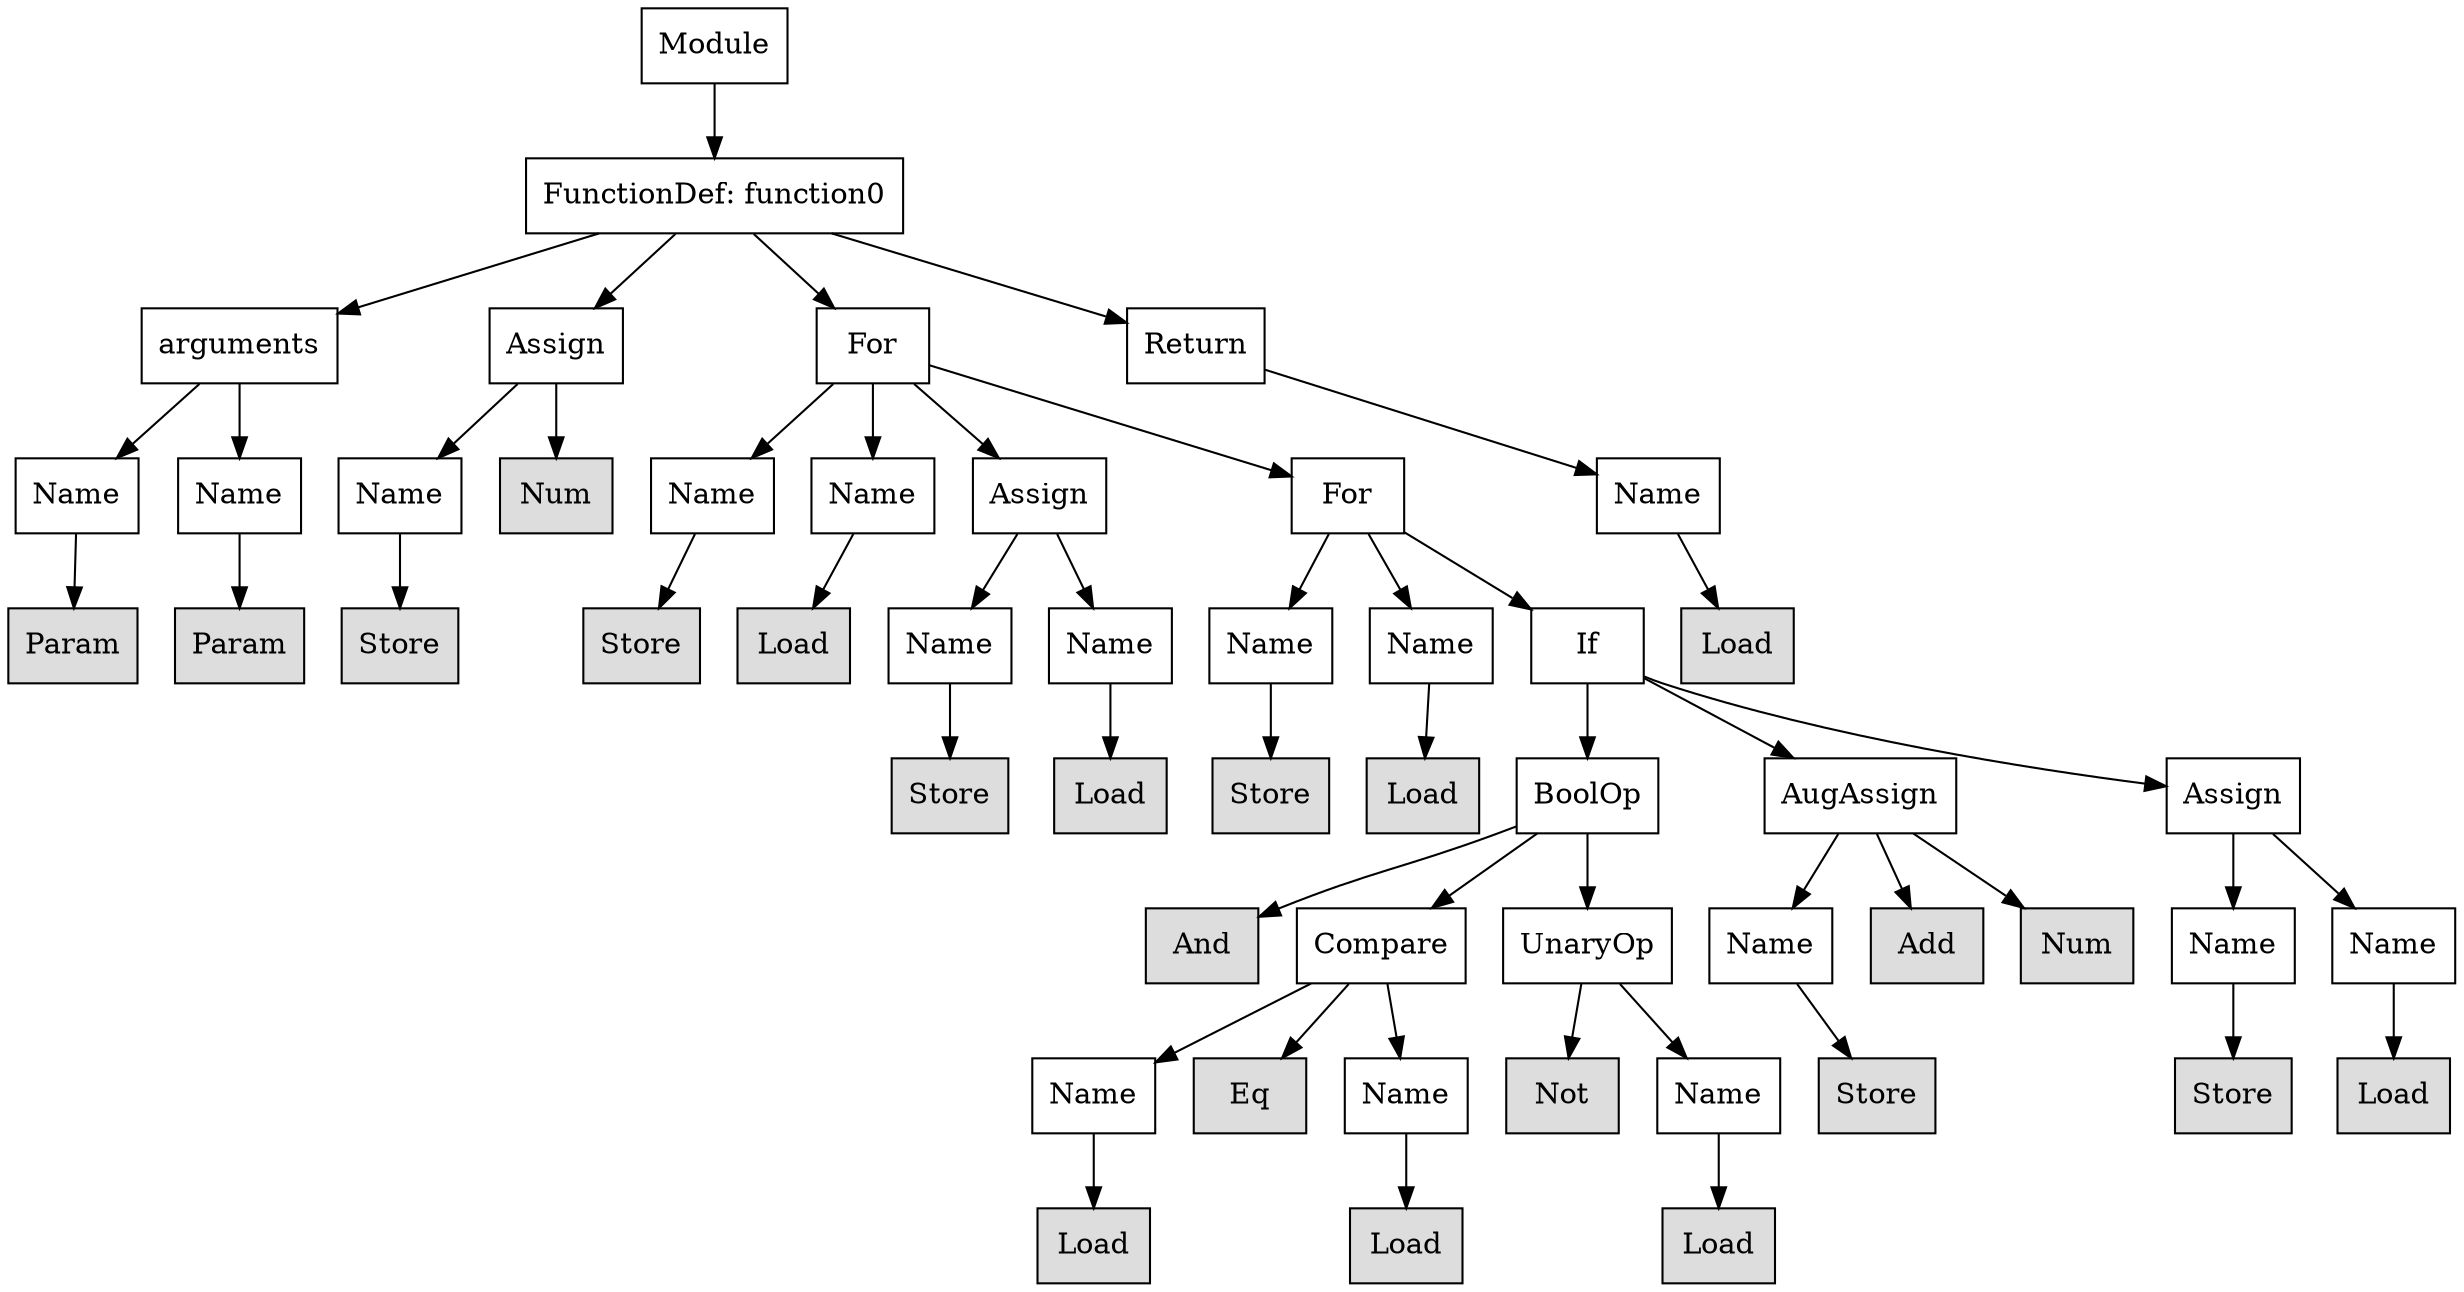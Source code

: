 digraph G {
n0 [shape=rect, label="Module"];
n1 [shape=rect, label="FunctionDef: function0"];
n2 [shape=rect, label="arguments"];
n3 [shape=rect, label="Assign"];
n4 [shape=rect, label="For"];
n5 [shape=rect, label="Return"];
n6 [shape=rect, label="Name"];
n7 [shape=rect, label="Name"];
n8 [shape=rect, label="Name"];
n9 [shape=rect, label="Num" style="filled" fillcolor="#dddddd"];
n10 [shape=rect, label="Name"];
n11 [shape=rect, label="Name"];
n12 [shape=rect, label="Assign"];
n13 [shape=rect, label="For"];
n14 [shape=rect, label="Name"];
n15 [shape=rect, label="Param" style="filled" fillcolor="#dddddd"];
n16 [shape=rect, label="Param" style="filled" fillcolor="#dddddd"];
n17 [shape=rect, label="Store" style="filled" fillcolor="#dddddd"];
n18 [shape=rect, label="Store" style="filled" fillcolor="#dddddd"];
n19 [shape=rect, label="Load" style="filled" fillcolor="#dddddd"];
n20 [shape=rect, label="Name"];
n21 [shape=rect, label="Name"];
n22 [shape=rect, label="Name"];
n23 [shape=rect, label="Name"];
n24 [shape=rect, label="If"];
n25 [shape=rect, label="Load" style="filled" fillcolor="#dddddd"];
n26 [shape=rect, label="Store" style="filled" fillcolor="#dddddd"];
n27 [shape=rect, label="Load" style="filled" fillcolor="#dddddd"];
n28 [shape=rect, label="Store" style="filled" fillcolor="#dddddd"];
n29 [shape=rect, label="Load" style="filled" fillcolor="#dddddd"];
n30 [shape=rect, label="BoolOp"];
n31 [shape=rect, label="AugAssign"];
n32 [shape=rect, label="Assign"];
n33 [shape=rect, label="And" style="filled" fillcolor="#dddddd"];
n34 [shape=rect, label="Compare"];
n35 [shape=rect, label="UnaryOp"];
n36 [shape=rect, label="Name"];
n37 [shape=rect, label="Add" style="filled" fillcolor="#dddddd"];
n38 [shape=rect, label="Num" style="filled" fillcolor="#dddddd"];
n39 [shape=rect, label="Name"];
n40 [shape=rect, label="Name"];
n41 [shape=rect, label="Name"];
n42 [shape=rect, label="Eq" style="filled" fillcolor="#dddddd"];
n43 [shape=rect, label="Name"];
n44 [shape=rect, label="Not" style="filled" fillcolor="#dddddd"];
n45 [shape=rect, label="Name"];
n46 [shape=rect, label="Store" style="filled" fillcolor="#dddddd"];
n47 [shape=rect, label="Store" style="filled" fillcolor="#dddddd"];
n48 [shape=rect, label="Load" style="filled" fillcolor="#dddddd"];
n49 [shape=rect, label="Load" style="filled" fillcolor="#dddddd"];
n50 [shape=rect, label="Load" style="filled" fillcolor="#dddddd"];
n51 [shape=rect, label="Load" style="filled" fillcolor="#dddddd"];
n0 -> n1;
n1 -> n2;
n1 -> n3;
n1 -> n4;
n1 -> n5;
n2 -> n6;
n2 -> n7;
n3 -> n8;
n3 -> n9;
n4 -> n10;
n4 -> n11;
n4 -> n12;
n4 -> n13;
n5 -> n14;
n6 -> n15;
n7 -> n16;
n8 -> n17;
n10 -> n18;
n11 -> n19;
n12 -> n20;
n12 -> n21;
n13 -> n22;
n13 -> n23;
n13 -> n24;
n14 -> n25;
n20 -> n26;
n21 -> n27;
n22 -> n28;
n23 -> n29;
n24 -> n30;
n24 -> n31;
n24 -> n32;
n30 -> n33;
n30 -> n34;
n30 -> n35;
n31 -> n36;
n31 -> n37;
n31 -> n38;
n32 -> n39;
n32 -> n40;
n34 -> n41;
n34 -> n42;
n34 -> n43;
n35 -> n44;
n35 -> n45;
n36 -> n46;
n39 -> n47;
n40 -> n48;
n41 -> n49;
n43 -> n50;
n45 -> n51;
}
